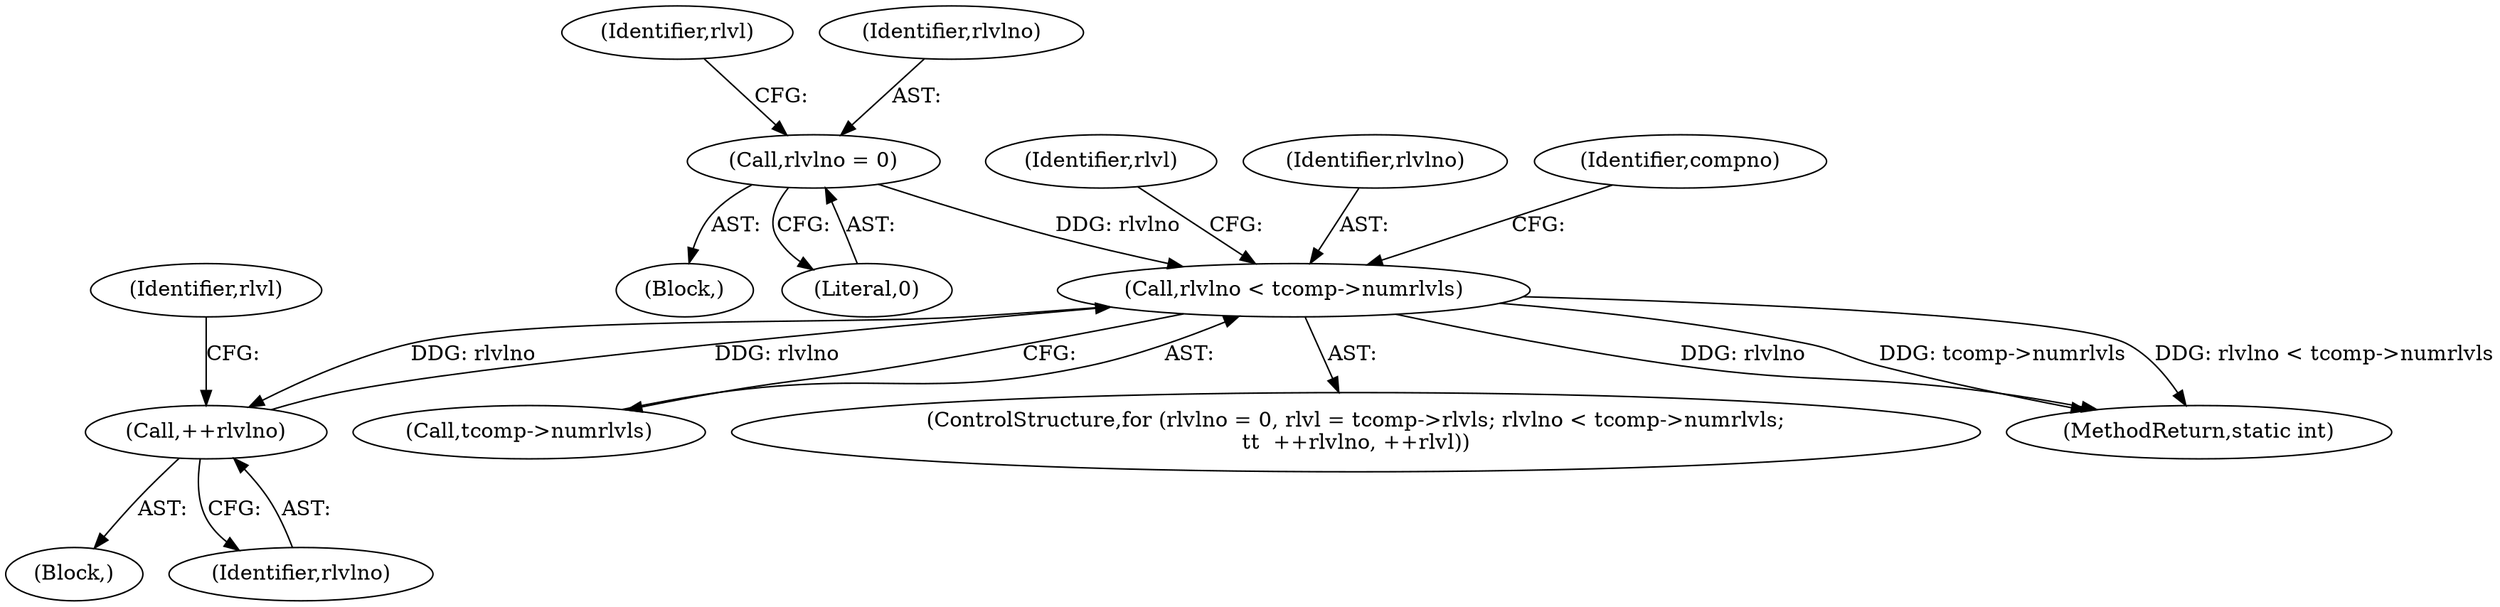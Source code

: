 digraph "0_jasper_dee11ec440d7908d1daf69f40a3324b27cf213ba@pointer" {
"1000175" [label="(Call,rlvlno < tcomp->numrlvls)"];
"1000181" [label="(Call,++rlvlno)"];
"1000175" [label="(Call,rlvlno < tcomp->numrlvls)"];
"1000167" [label="(Call,rlvlno = 0)"];
"1000189" [label="(Identifier,rlvl)"];
"1000166" [label="(Block,)"];
"1000177" [label="(Call,tcomp->numrlvls)"];
"1000176" [label="(Identifier,rlvlno)"];
"1000171" [label="(Identifier,rlvl)"];
"1000169" [label="(Literal,0)"];
"1000175" [label="(Call,rlvlno < tcomp->numrlvls)"];
"1000181" [label="(Call,++rlvlno)"];
"1000167" [label="(Call,rlvlno = 0)"];
"1000180" [label="(Block,)"];
"1000151" [label="(Identifier,compno)"];
"1000168" [label="(Identifier,rlvlno)"];
"1000165" [label="(ControlStructure,for (rlvlno = 0, rlvl = tcomp->rlvls; rlvlno < tcomp->numrlvls;\n\t\t  ++rlvlno, ++rlvl))"];
"1000699" [label="(MethodReturn,static int)"];
"1000184" [label="(Identifier,rlvl)"];
"1000182" [label="(Identifier,rlvlno)"];
"1000175" -> "1000165"  [label="AST: "];
"1000175" -> "1000177"  [label="CFG: "];
"1000176" -> "1000175"  [label="AST: "];
"1000177" -> "1000175"  [label="AST: "];
"1000189" -> "1000175"  [label="CFG: "];
"1000151" -> "1000175"  [label="CFG: "];
"1000175" -> "1000699"  [label="DDG: rlvlno"];
"1000175" -> "1000699"  [label="DDG: tcomp->numrlvls"];
"1000175" -> "1000699"  [label="DDG: rlvlno < tcomp->numrlvls"];
"1000181" -> "1000175"  [label="DDG: rlvlno"];
"1000167" -> "1000175"  [label="DDG: rlvlno"];
"1000175" -> "1000181"  [label="DDG: rlvlno"];
"1000181" -> "1000180"  [label="AST: "];
"1000181" -> "1000182"  [label="CFG: "];
"1000182" -> "1000181"  [label="AST: "];
"1000184" -> "1000181"  [label="CFG: "];
"1000167" -> "1000166"  [label="AST: "];
"1000167" -> "1000169"  [label="CFG: "];
"1000168" -> "1000167"  [label="AST: "];
"1000169" -> "1000167"  [label="AST: "];
"1000171" -> "1000167"  [label="CFG: "];
}

